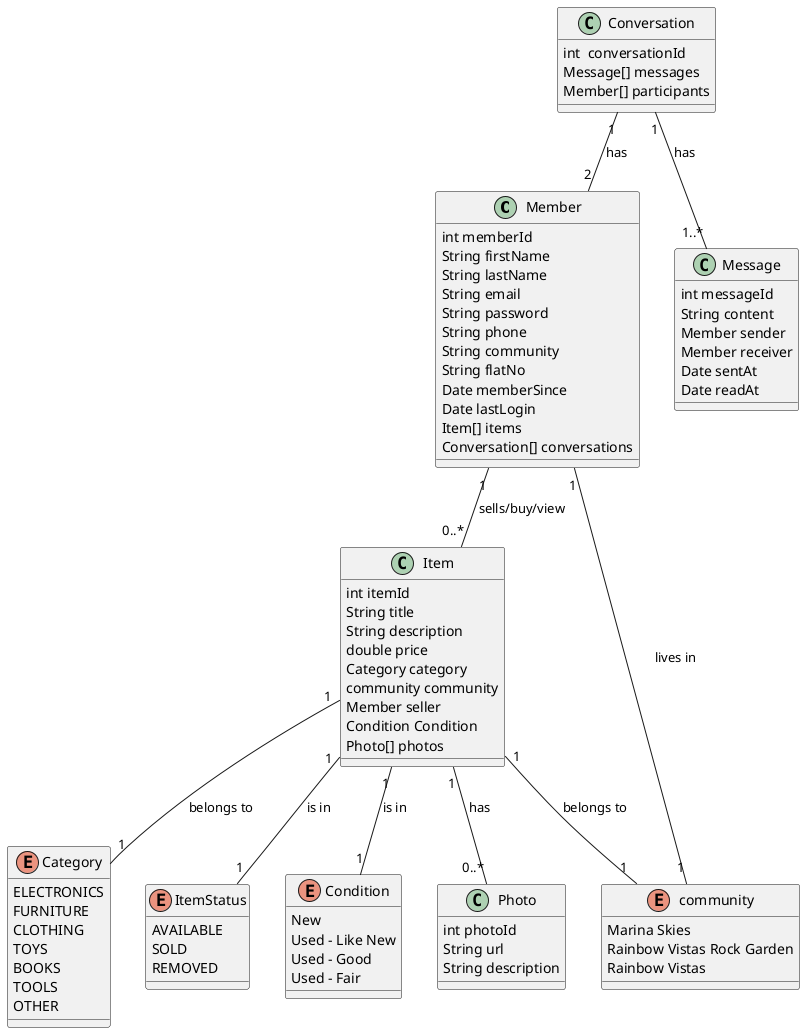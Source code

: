 @startuml neighborly-class
class Member {
    int memberId
    String firstName
    String lastName
    String email
    String password
    String phone
    String community
    String flatNo
    Date memberSince
    Date lastLogin
    Item[] items
    Conversation[] conversations   
}

class Item {
    int itemId
    String title
    String description
    double price
    Category category
    community community
    Member seller
    Condition Condition
    Photo[] photos
}

class Photo {
    int photoId
    String url
    String description
}

class Message{
    int messageId
    String content
    Member sender
    Member receiver
    Date sentAt
    Date readAt
}

class Conversation {
    int  conversationId
    Message[] messages
    Member[] participants
}

enum Category {
    ELECTRONICS
    FURNITURE
    CLOTHING
    TOYS
    BOOKS
    TOOLS
    OTHER
}
enum community {
    Marina Skies
    Rainbow Vistas Rock Garden
    Rainbow Vistas
}

enum ItemStatus {
    AVAILABLE
    SOLD
    REMOVED
}


enum Condition {
    New
    Used - Like New
    Used - Good
    Used - Fair
}


Member "1" -- "0..*" Item : sells/buy/view
Member "1" -- "1" community :  lives in
Item "1" -- "1" Category : belongs to
Item "1" -- "1" community : belongs to
Item "1" -- "1" Condition : is in
Item "1" -- "0..*" Photo : has
Item "1" -- "1" ItemStatus : is in
Conversation "1" -- "1..*" Message : has
Conversation "1" -- "2" Member : has

@enduml
